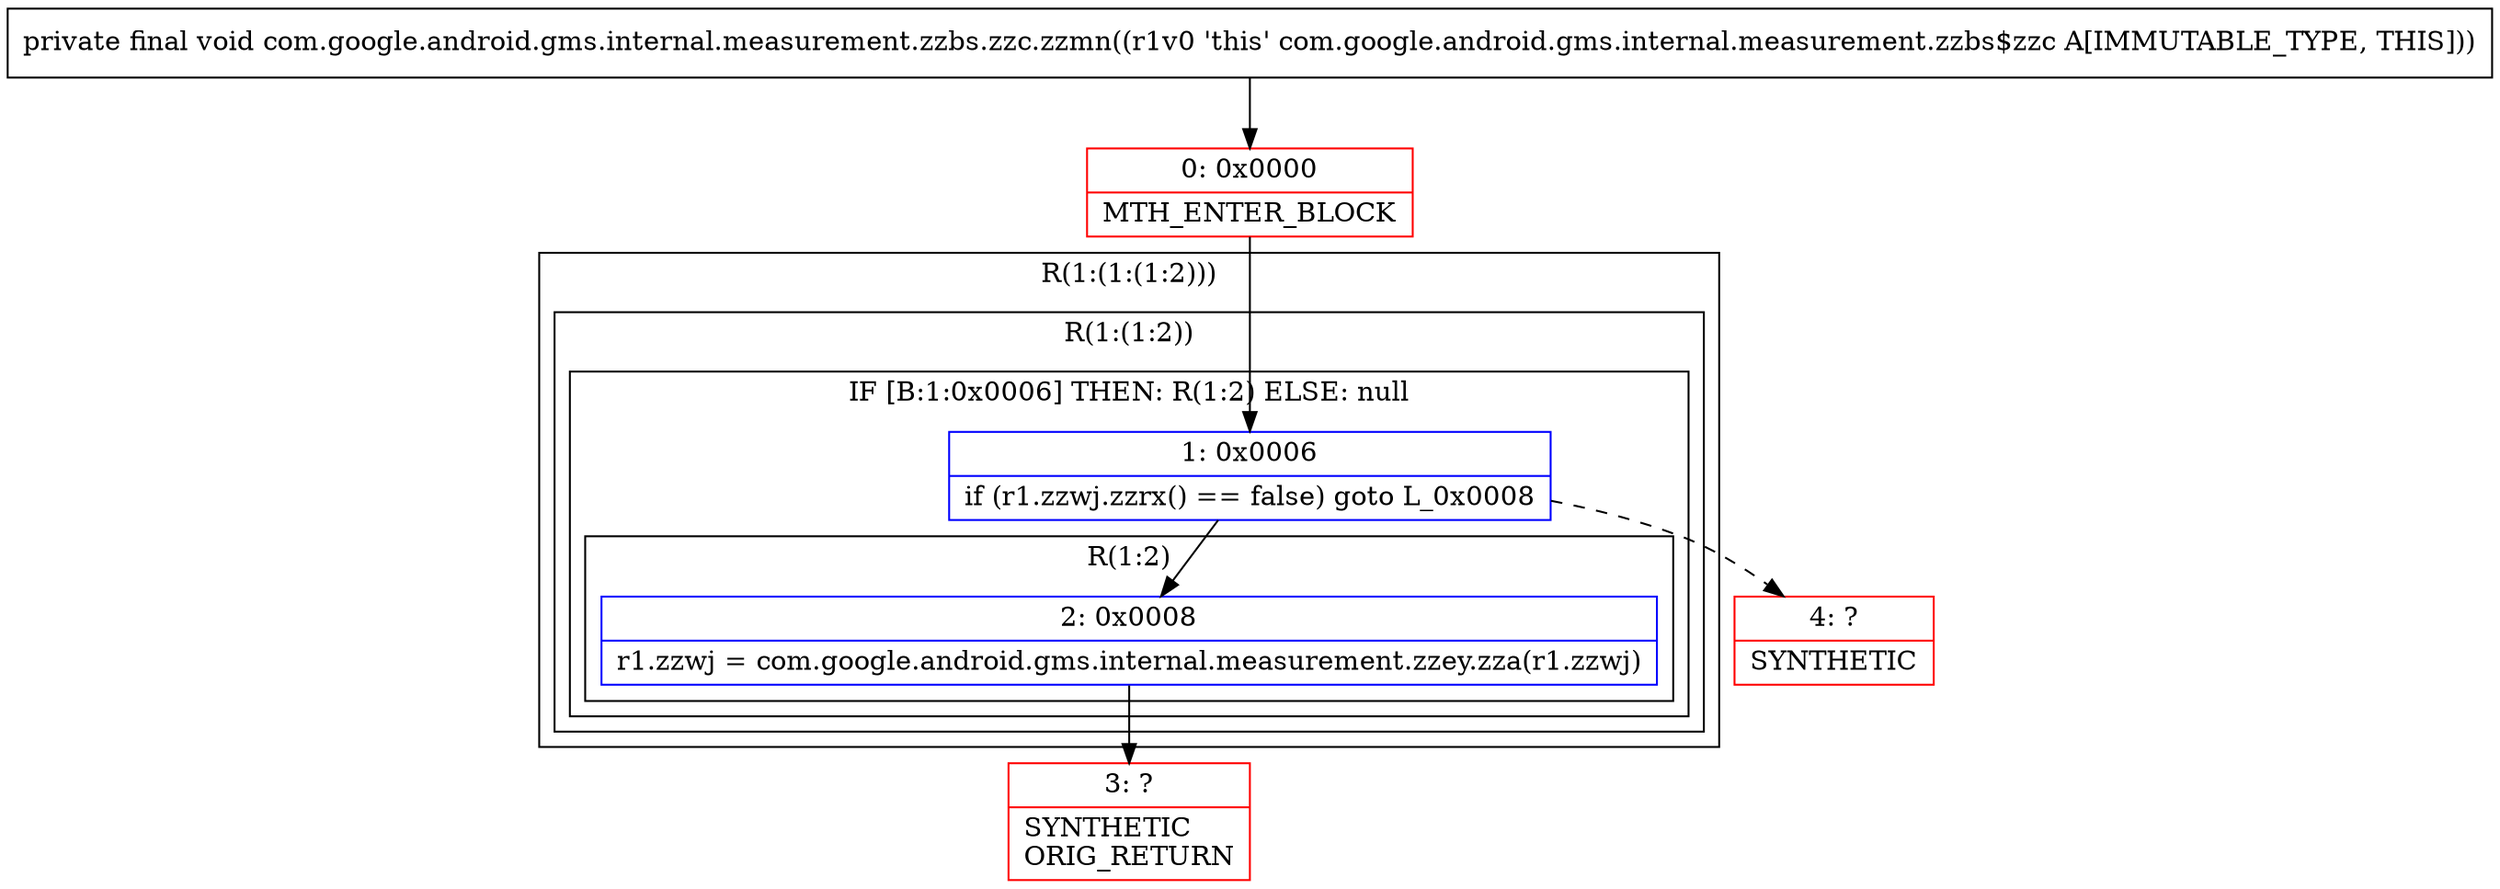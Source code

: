 digraph "CFG forcom.google.android.gms.internal.measurement.zzbs.zzc.zzmn()V" {
subgraph cluster_Region_803018557 {
label = "R(1:(1:(1:2)))";
node [shape=record,color=blue];
subgraph cluster_Region_1708442980 {
label = "R(1:(1:2))";
node [shape=record,color=blue];
subgraph cluster_IfRegion_1410916328 {
label = "IF [B:1:0x0006] THEN: R(1:2) ELSE: null";
node [shape=record,color=blue];
Node_1 [shape=record,label="{1\:\ 0x0006|if (r1.zzwj.zzrx() == false) goto L_0x0008\l}"];
subgraph cluster_Region_1441745724 {
label = "R(1:2)";
node [shape=record,color=blue];
Node_2 [shape=record,label="{2\:\ 0x0008|r1.zzwj = com.google.android.gms.internal.measurement.zzey.zza(r1.zzwj)\l}"];
}
}
}
}
Node_0 [shape=record,color=red,label="{0\:\ 0x0000|MTH_ENTER_BLOCK\l}"];
Node_3 [shape=record,color=red,label="{3\:\ ?|SYNTHETIC\lORIG_RETURN\l}"];
Node_4 [shape=record,color=red,label="{4\:\ ?|SYNTHETIC\l}"];
MethodNode[shape=record,label="{private final void com.google.android.gms.internal.measurement.zzbs.zzc.zzmn((r1v0 'this' com.google.android.gms.internal.measurement.zzbs$zzc A[IMMUTABLE_TYPE, THIS])) }"];
MethodNode -> Node_0;
Node_1 -> Node_2;
Node_1 -> Node_4[style=dashed];
Node_2 -> Node_3;
Node_0 -> Node_1;
}

